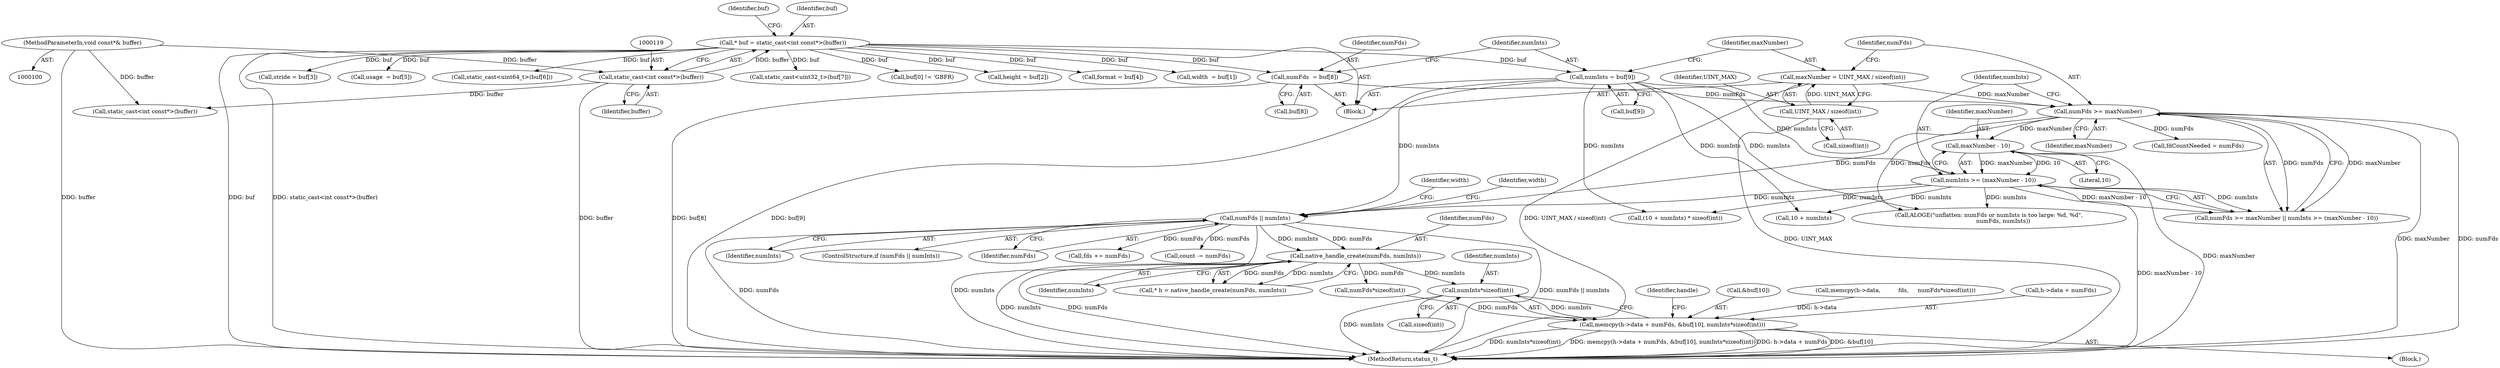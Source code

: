 digraph "0_Android_38803268570f90e97452cd9a30ac831661829091@API" {
"1000285" [label="(Call,numInts*sizeof(int))"];
"1000241" [label="(Call,native_handle_create(numFds, numInts))"];
"1000209" [label="(Call,numFds || numInts)"];
"1000150" [label="(Call,numFds >= maxNumber)"];
"1000130" [label="(Call,numFds  = buf[8])"];
"1000116" [label="(Call,* buf = static_cast<int const*>(buffer))"];
"1000118" [label="(Call,static_cast<int const*>(buffer))"];
"1000101" [label="(MethodParameterIn,void const*& buffer)"];
"1000142" [label="(Call,maxNumber = UINT_MAX / sizeof(int))"];
"1000144" [label="(Call,UINT_MAX / sizeof(int))"];
"1000153" [label="(Call,numInts >= (maxNumber - 10))"];
"1000136" [label="(Call,numInts = buf[9])"];
"1000155" [label="(Call,maxNumber - 10)"];
"1000275" [label="(Call,memcpy(h->data + numFds, &buf[10], numInts*sizeof(int)))"];
"1000285" [label="(Call,numInts*sizeof(int))"];
"1000242" [label="(Identifier,numFds)"];
"1000208" [label="(ControlStructure,if (numFds || numInts))"];
"1000210" [label="(Identifier,numFds)"];
"1000116" [label="(Call,* buf = static_cast<int const*>(buffer))"];
"1000105" [label="(Block,)"];
"1000131" [label="(Identifier,numFds)"];
"1000124" [label="(Identifier,buf)"];
"1000290" [label="(Identifier,handle)"];
"1000118" [label="(Call,static_cast<int const*>(buffer))"];
"1000218" [label="(Call,height = buf[2])"];
"1000228" [label="(Call,format = buf[4])"];
"1000281" [label="(Call,&buf[10])"];
"1000213" [label="(Call,width  = buf[1])"];
"1000223" [label="(Call,stride = buf[3])"];
"1000138" [label="(Call,buf[9])"];
"1000149" [label="(Call,numFds >= maxNumber || numInts >= (maxNumber - 10))"];
"1000233" [label="(Call,usage  = buf[5])"];
"1000142" [label="(Call,maxNumber = UINT_MAX / sizeof(int))"];
"1000183" [label="(Call,10 + numInts)"];
"1000311" [label="(Call,static_cast<uint64_t>(buf[6]))"];
"1000286" [label="(Identifier,numInts)"];
"1000319" [label="(Call,static_cast<uint32_t>(buf[7]))"];
"1000372" [label="(Call,fds += numFds)"];
"1000375" [label="(Call,count -= numFds)"];
"1000295" [label="(Identifier,width)"];
"1000271" [label="(Call,numFds*sizeof(int))"];
"1000214" [label="(Identifier,width)"];
"1000287" [label="(Call,sizeof(int))"];
"1000151" [label="(Identifier,numFds)"];
"1000130" [label="(Call,numFds  = buf[8])"];
"1000156" [label="(Identifier,maxNumber)"];
"1000275" [label="(Call,memcpy(h->data + numFds, &buf[10], numInts*sizeof(int)))"];
"1000150" [label="(Call,numFds >= maxNumber)"];
"1000380" [label="(MethodReturn,status_t)"];
"1000182" [label="(Call,(10 + numInts) * sizeof(int))"];
"1000209" [label="(Call,numFds || numInts)"];
"1000117" [label="(Identifier,buf)"];
"1000101" [label="(MethodParameterIn,void const*& buffer)"];
"1000243" [label="(Identifier,numInts)"];
"1000154" [label="(Identifier,numInts)"];
"1000122" [label="(Call,buf[0] != 'GBFR)"];
"1000143" [label="(Identifier,maxNumber)"];
"1000145" [label="(Identifier,UINT_MAX)"];
"1000152" [label="(Identifier,maxNumber)"];
"1000266" [label="(Call,memcpy(h->data,          fds,     numFds*sizeof(int)))"];
"1000241" [label="(Call,native_handle_create(numFds, numInts))"];
"1000211" [label="(Identifier,numInts)"];
"1000365" [label="(Call,static_cast<int const*>(buffer))"];
"1000212" [label="(Block,)"];
"1000153" [label="(Call,numInts >= (maxNumber - 10))"];
"1000173" [label="(Call,ALOGE(\"unflatten: numFds or numInts is too large: %d, %d\",\n                numFds, numInts))"];
"1000276" [label="(Call,h->data + numFds)"];
"1000157" [label="(Literal,10)"];
"1000144" [label="(Call,UINT_MAX / sizeof(int))"];
"1000195" [label="(Call,fdCountNeeded = numFds)"];
"1000132" [label="(Call,buf[8])"];
"1000146" [label="(Call,sizeof(int))"];
"1000137" [label="(Identifier,numInts)"];
"1000239" [label="(Call,* h = native_handle_create(numFds, numInts))"];
"1000136" [label="(Call,numInts = buf[9])"];
"1000155" [label="(Call,maxNumber - 10)"];
"1000120" [label="(Identifier,buffer)"];
"1000285" -> "1000275"  [label="AST: "];
"1000285" -> "1000287"  [label="CFG: "];
"1000286" -> "1000285"  [label="AST: "];
"1000287" -> "1000285"  [label="AST: "];
"1000275" -> "1000285"  [label="CFG: "];
"1000285" -> "1000380"  [label="DDG: numInts"];
"1000285" -> "1000275"  [label="DDG: numInts"];
"1000241" -> "1000285"  [label="DDG: numInts"];
"1000241" -> "1000239"  [label="AST: "];
"1000241" -> "1000243"  [label="CFG: "];
"1000242" -> "1000241"  [label="AST: "];
"1000243" -> "1000241"  [label="AST: "];
"1000239" -> "1000241"  [label="CFG: "];
"1000241" -> "1000380"  [label="DDG: numFds"];
"1000241" -> "1000380"  [label="DDG: numInts"];
"1000241" -> "1000239"  [label="DDG: numFds"];
"1000241" -> "1000239"  [label="DDG: numInts"];
"1000209" -> "1000241"  [label="DDG: numFds"];
"1000209" -> "1000241"  [label="DDG: numInts"];
"1000241" -> "1000271"  [label="DDG: numFds"];
"1000209" -> "1000208"  [label="AST: "];
"1000209" -> "1000210"  [label="CFG: "];
"1000209" -> "1000211"  [label="CFG: "];
"1000210" -> "1000209"  [label="AST: "];
"1000211" -> "1000209"  [label="AST: "];
"1000214" -> "1000209"  [label="CFG: "];
"1000295" -> "1000209"  [label="CFG: "];
"1000209" -> "1000380"  [label="DDG: numFds || numInts"];
"1000209" -> "1000380"  [label="DDG: numFds"];
"1000209" -> "1000380"  [label="DDG: numInts"];
"1000150" -> "1000209"  [label="DDG: numFds"];
"1000153" -> "1000209"  [label="DDG: numInts"];
"1000136" -> "1000209"  [label="DDG: numInts"];
"1000209" -> "1000372"  [label="DDG: numFds"];
"1000209" -> "1000375"  [label="DDG: numFds"];
"1000150" -> "1000149"  [label="AST: "];
"1000150" -> "1000152"  [label="CFG: "];
"1000151" -> "1000150"  [label="AST: "];
"1000152" -> "1000150"  [label="AST: "];
"1000154" -> "1000150"  [label="CFG: "];
"1000149" -> "1000150"  [label="CFG: "];
"1000150" -> "1000380"  [label="DDG: numFds"];
"1000150" -> "1000380"  [label="DDG: maxNumber"];
"1000150" -> "1000149"  [label="DDG: numFds"];
"1000150" -> "1000149"  [label="DDG: maxNumber"];
"1000130" -> "1000150"  [label="DDG: numFds"];
"1000142" -> "1000150"  [label="DDG: maxNumber"];
"1000150" -> "1000155"  [label="DDG: maxNumber"];
"1000150" -> "1000173"  [label="DDG: numFds"];
"1000150" -> "1000195"  [label="DDG: numFds"];
"1000130" -> "1000105"  [label="AST: "];
"1000130" -> "1000132"  [label="CFG: "];
"1000131" -> "1000130"  [label="AST: "];
"1000132" -> "1000130"  [label="AST: "];
"1000137" -> "1000130"  [label="CFG: "];
"1000130" -> "1000380"  [label="DDG: buf[8]"];
"1000116" -> "1000130"  [label="DDG: buf"];
"1000116" -> "1000105"  [label="AST: "];
"1000116" -> "1000118"  [label="CFG: "];
"1000117" -> "1000116"  [label="AST: "];
"1000118" -> "1000116"  [label="AST: "];
"1000124" -> "1000116"  [label="CFG: "];
"1000116" -> "1000380"  [label="DDG: buf"];
"1000116" -> "1000380"  [label="DDG: static_cast<int const*>(buffer)"];
"1000118" -> "1000116"  [label="DDG: buffer"];
"1000116" -> "1000122"  [label="DDG: buf"];
"1000116" -> "1000136"  [label="DDG: buf"];
"1000116" -> "1000213"  [label="DDG: buf"];
"1000116" -> "1000218"  [label="DDG: buf"];
"1000116" -> "1000223"  [label="DDG: buf"];
"1000116" -> "1000228"  [label="DDG: buf"];
"1000116" -> "1000233"  [label="DDG: buf"];
"1000116" -> "1000311"  [label="DDG: buf"];
"1000116" -> "1000319"  [label="DDG: buf"];
"1000118" -> "1000120"  [label="CFG: "];
"1000119" -> "1000118"  [label="AST: "];
"1000120" -> "1000118"  [label="AST: "];
"1000118" -> "1000380"  [label="DDG: buffer"];
"1000101" -> "1000118"  [label="DDG: buffer"];
"1000118" -> "1000365"  [label="DDG: buffer"];
"1000101" -> "1000100"  [label="AST: "];
"1000101" -> "1000380"  [label="DDG: buffer"];
"1000101" -> "1000365"  [label="DDG: buffer"];
"1000142" -> "1000105"  [label="AST: "];
"1000142" -> "1000144"  [label="CFG: "];
"1000143" -> "1000142"  [label="AST: "];
"1000144" -> "1000142"  [label="AST: "];
"1000151" -> "1000142"  [label="CFG: "];
"1000142" -> "1000380"  [label="DDG: UINT_MAX / sizeof(int)"];
"1000144" -> "1000142"  [label="DDG: UINT_MAX"];
"1000144" -> "1000146"  [label="CFG: "];
"1000145" -> "1000144"  [label="AST: "];
"1000146" -> "1000144"  [label="AST: "];
"1000144" -> "1000380"  [label="DDG: UINT_MAX"];
"1000153" -> "1000149"  [label="AST: "];
"1000153" -> "1000155"  [label="CFG: "];
"1000154" -> "1000153"  [label="AST: "];
"1000155" -> "1000153"  [label="AST: "];
"1000149" -> "1000153"  [label="CFG: "];
"1000153" -> "1000380"  [label="DDG: maxNumber - 10"];
"1000153" -> "1000149"  [label="DDG: numInts"];
"1000153" -> "1000149"  [label="DDG: maxNumber - 10"];
"1000136" -> "1000153"  [label="DDG: numInts"];
"1000155" -> "1000153"  [label="DDG: maxNumber"];
"1000155" -> "1000153"  [label="DDG: 10"];
"1000153" -> "1000173"  [label="DDG: numInts"];
"1000153" -> "1000182"  [label="DDG: numInts"];
"1000153" -> "1000183"  [label="DDG: numInts"];
"1000136" -> "1000105"  [label="AST: "];
"1000136" -> "1000138"  [label="CFG: "];
"1000137" -> "1000136"  [label="AST: "];
"1000138" -> "1000136"  [label="AST: "];
"1000143" -> "1000136"  [label="CFG: "];
"1000136" -> "1000380"  [label="DDG: buf[9]"];
"1000136" -> "1000173"  [label="DDG: numInts"];
"1000136" -> "1000182"  [label="DDG: numInts"];
"1000136" -> "1000183"  [label="DDG: numInts"];
"1000155" -> "1000157"  [label="CFG: "];
"1000156" -> "1000155"  [label="AST: "];
"1000157" -> "1000155"  [label="AST: "];
"1000155" -> "1000380"  [label="DDG: maxNumber"];
"1000275" -> "1000212"  [label="AST: "];
"1000276" -> "1000275"  [label="AST: "];
"1000281" -> "1000275"  [label="AST: "];
"1000290" -> "1000275"  [label="CFG: "];
"1000275" -> "1000380"  [label="DDG: numInts*sizeof(int)"];
"1000275" -> "1000380"  [label="DDG: memcpy(h->data + numFds, &buf[10], numInts*sizeof(int))"];
"1000275" -> "1000380"  [label="DDG: h->data + numFds"];
"1000275" -> "1000380"  [label="DDG: &buf[10]"];
"1000266" -> "1000275"  [label="DDG: h->data"];
"1000271" -> "1000275"  [label="DDG: numFds"];
}
